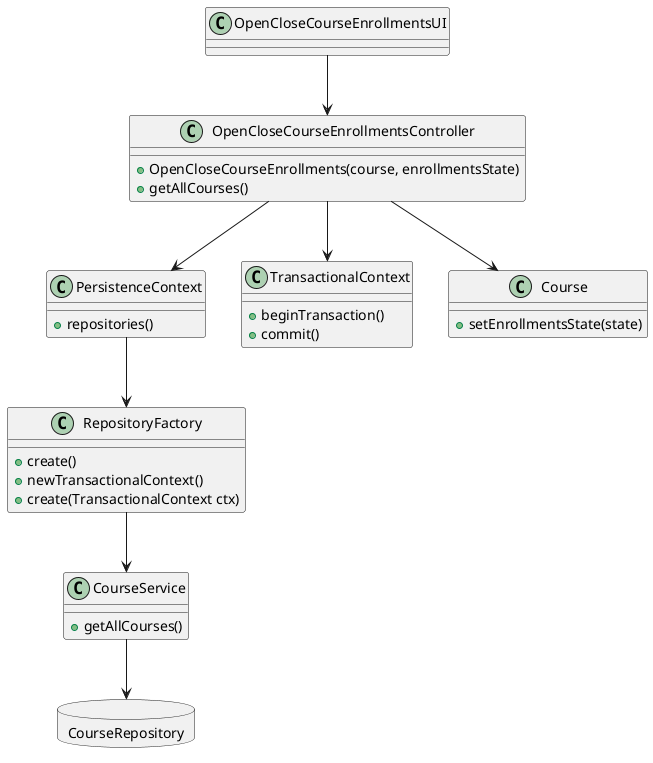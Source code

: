 @startuml
'https://plantuml.com/class-diagram

class OpenCloseCourseEnrollmentsUI{
}

class OpenCloseCourseEnrollmentsController{
+OpenCloseCourseEnrollments(course, enrollmentsState)
+getAllCourses()
}

class CourseService{
+getAllCourses()
}


class PersistenceContext{
+repositories()
}

class RepositoryFactory{
+create()
+newTransactionalContext()
+create(TransactionalContext ctx)
}

database CourseRepository{
}

class TransactionalContext{
+beginTransaction()
+commit()
}

class Course{
+setEnrollmentsState(state)
}

OpenCloseCourseEnrollmentsUI --> OpenCloseCourseEnrollmentsController
OpenCloseCourseEnrollmentsController-->PersistenceContext
OpenCloseCourseEnrollmentsController-->TransactionalContext

CourseService --> CourseRepository
OpenCloseCourseEnrollmentsController --> Course

PersistenceContext-->RepositoryFactory

RepositoryFactory-->CourseService
@enduml
